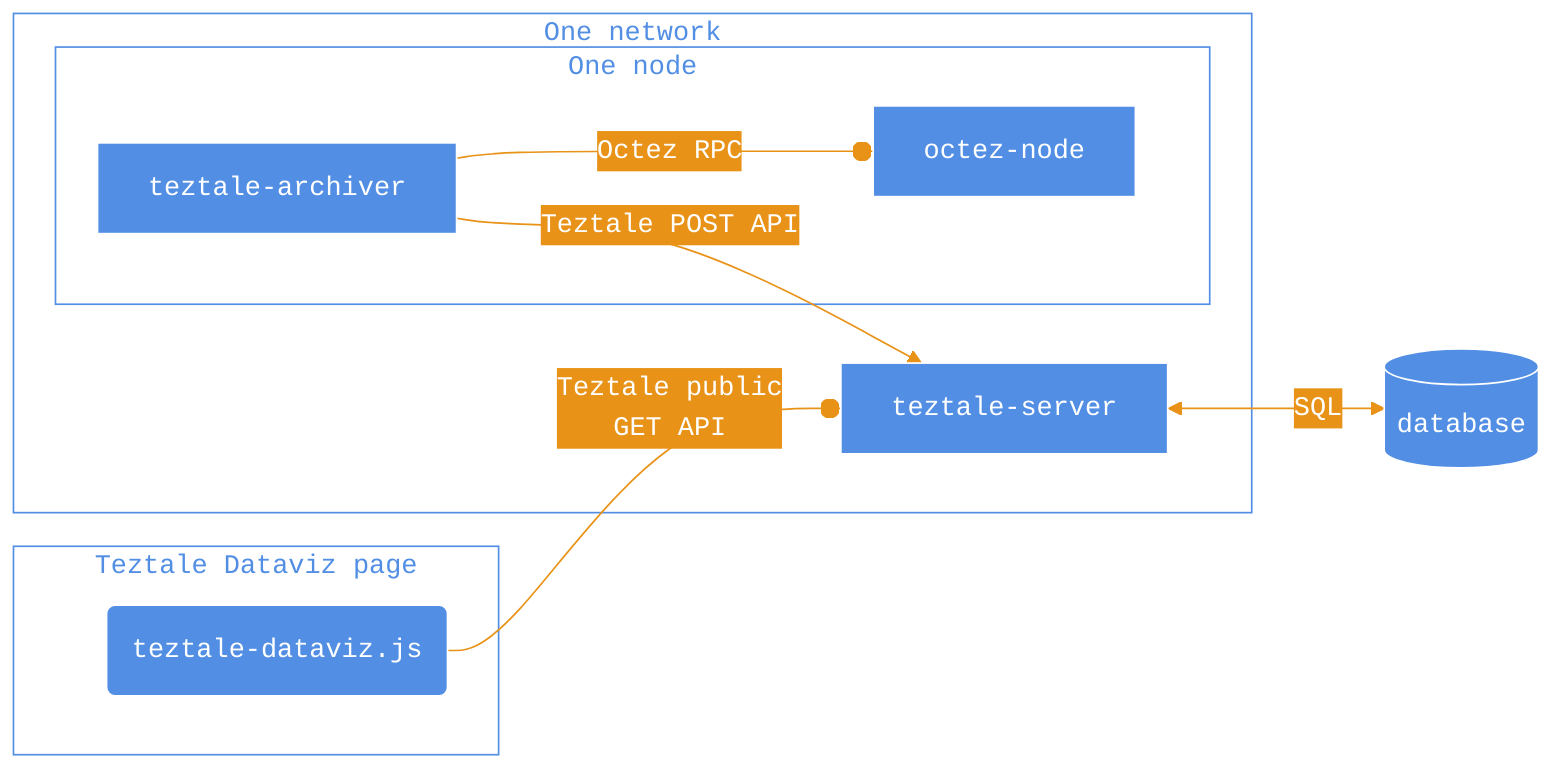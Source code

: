 %%{
  init: {
    'theme': 'base',
    'themeVariables': {
      'background': '#222832',
      'fontFamily': 'Courier New',
      'primaryColor': '#528fe4',
      'primaryTextColor': '#fff',
      'primaryBorderColor': '#fff',
      'lineColor': '#e89217',
      'edgeLabelBackground': '#e89217',
      'tertiaryBorderColor': '#528fe4',
      'tertiaryColor': 'transparent',
      'titleColor': '#528fe4'
    }
  }
}%%

graph LR
subgraph net[One network]
    subgraph octez_node[One node]
        octez-node
        teztale-archiver
        teztale-archiver --Octez RPC--o octez-node
    end
    teztale-server[teztale-server]
    teztale-archiver --Teztale POST API--> teztale-server
end
RDS_DB[(database)]
teztale-server <--SQL--> RDS_DB

subgraph dataviz[Teztale Dataviz page]
    dataviz_software(teztale-dataviz.js)
    dataviz_software
    --Teztale public
    GET API--o
    teztale-server
end